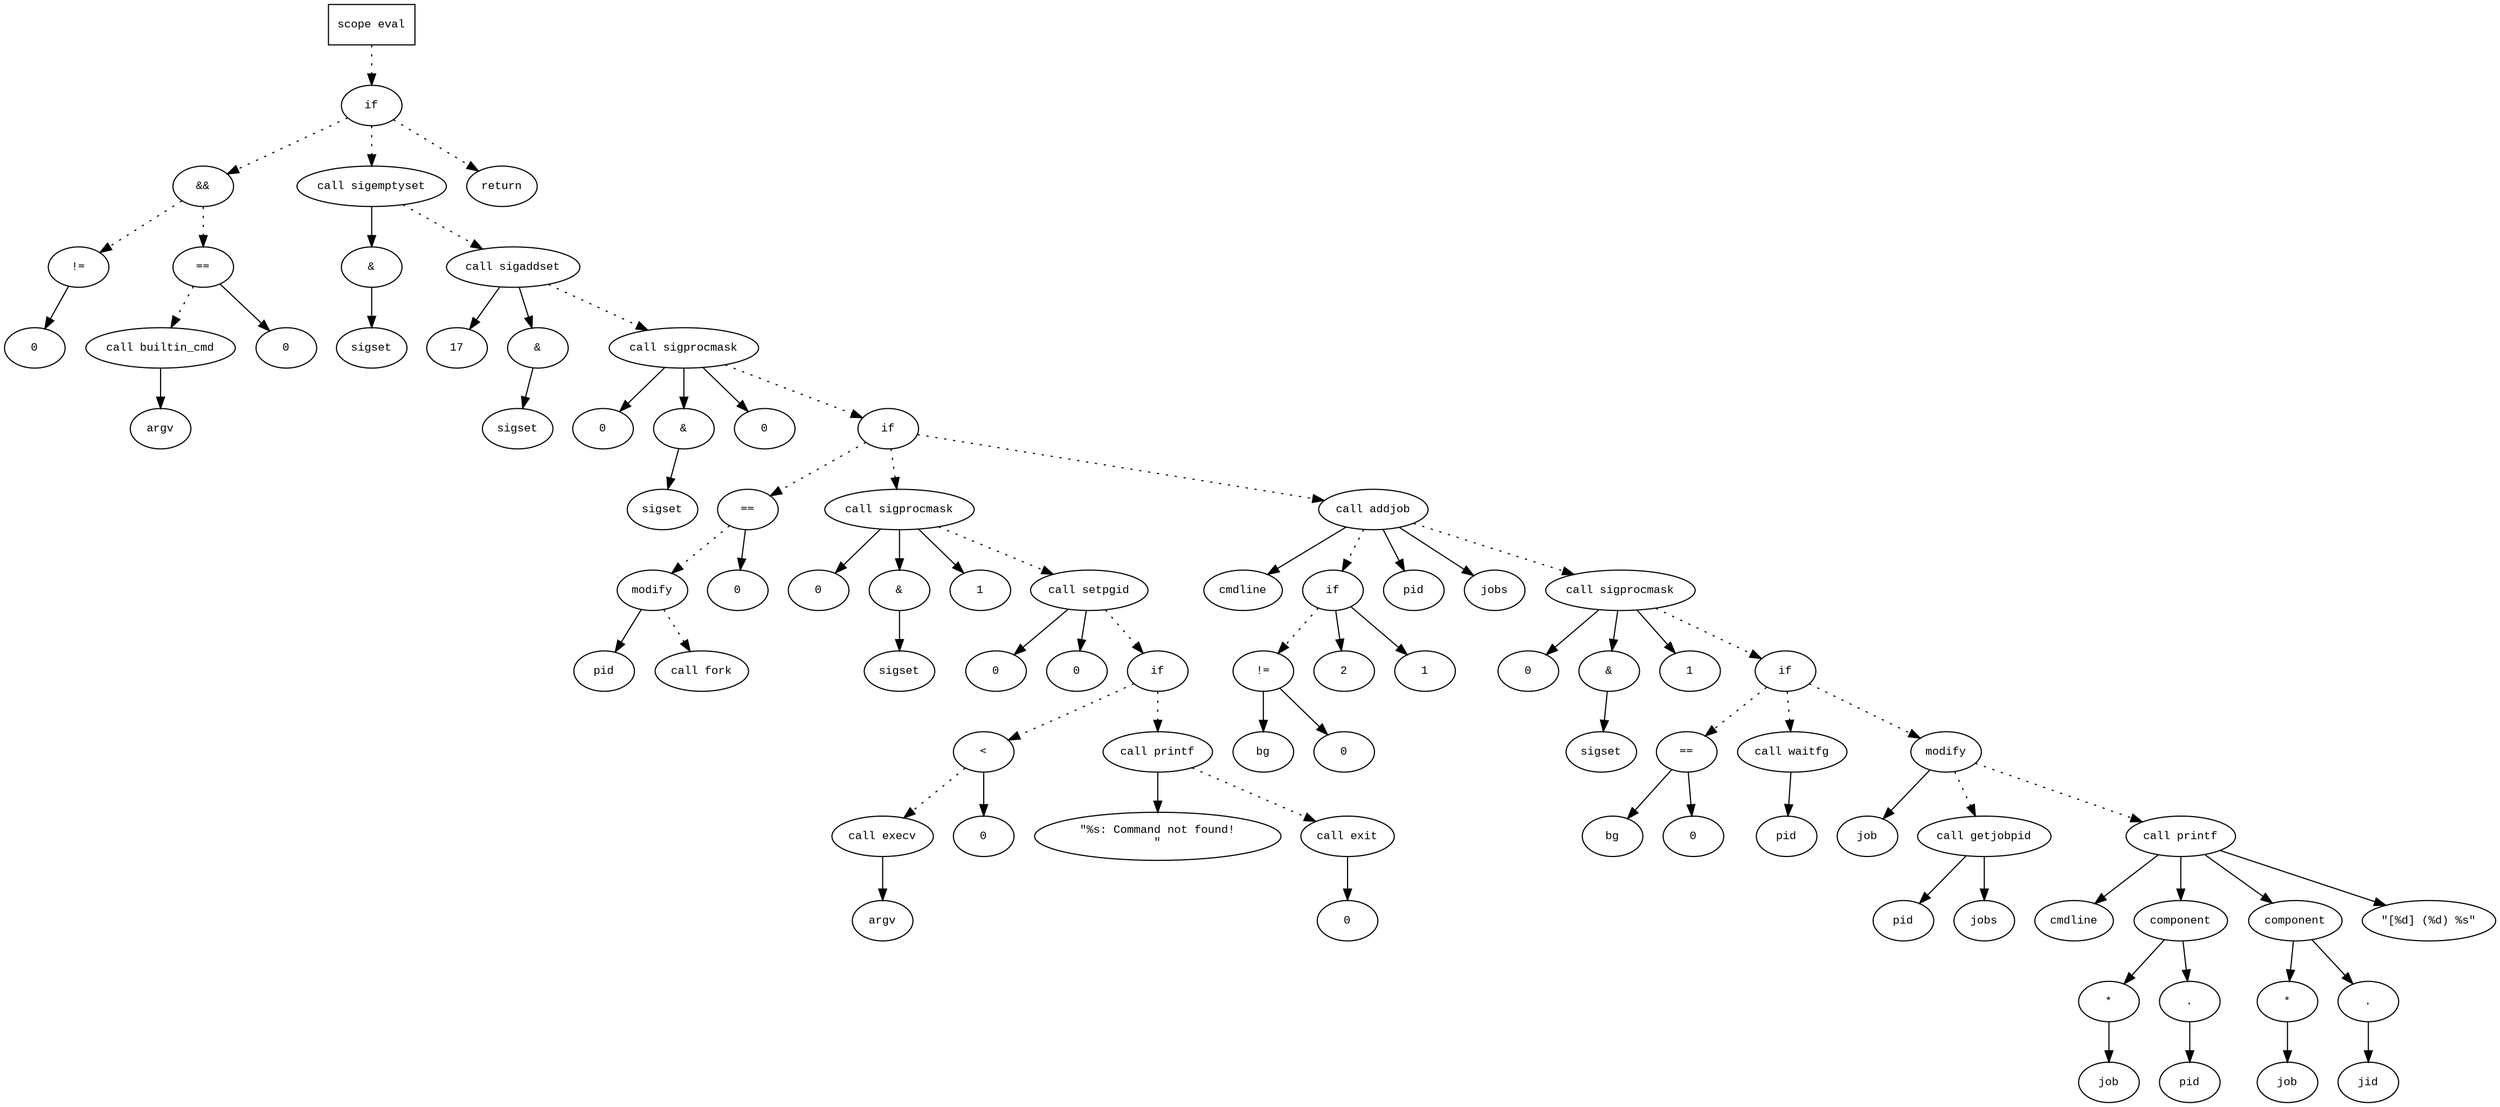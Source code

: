 digraph AST {
  graph [fontname="Times New Roman",fontsize=10];
  node  [fontname="Courier New",fontsize=10];
  edge  [fontname="Times New Roman",fontsize=10];

  node1 [label="scope eval",shape=box];
  node2 [label="if",shape=ellipse];
  node1 -> node2 [style=dotted];
  node3 [label="&&",shape=ellipse];
  node4 [label="!=",shape=ellipse];
  node5 [label="0",shape=ellipse];
  node4 -> node5;
  node3 -> node4 [style=dotted];
  node6 [label="==",shape=ellipse];
  node7 [label="call builtin_cmd",shape=ellipse];
  node8 [label="argv",shape=ellipse];
  node7 -> node8;
  node6 -> node7 [style=dotted];
  node9 [label="0",shape=ellipse];
  node6 -> node9;
  node3 -> node6 [style=dotted];
  node2 -> node3 [style=dotted];
  node10 [label="call sigemptyset",shape=ellipse];
  node11 [label="&",shape=ellipse];
  node10 -> node11;
  node12 [label="sigset",shape=ellipse];
  node11 -> node12;
  node2 -> node10 [style=dotted];
  node13 [label="call sigaddset",shape=ellipse];
  node14 [label="17",shape=ellipse];
  node13 -> node14;
  node15 [label="&",shape=ellipse];
  node13 -> node15;
  node16 [label="sigset",shape=ellipse];
  node15 -> node16;
  node10 -> node13 [style=dotted];
  node17 [label="call sigprocmask",shape=ellipse];
  node18 [label="0",shape=ellipse];
  node17 -> node18;
  node19 [label="&",shape=ellipse];
  node17 -> node19;
  node20 [label="sigset",shape=ellipse];
  node19 -> node20;
  node21 [label="0",shape=ellipse];
  node17 -> node21;
  node13 -> node17 [style=dotted];
  node22 [label="if",shape=ellipse];
  node17 -> node22 [style=dotted];
  node23 [label="==",shape=ellipse];
  node24 [label="modify",shape=ellipse];
  node25 [label="pid",shape=ellipse];
  node24 -> node25;
  node26 [label="call fork",shape=ellipse];
  node24 -> node26 [style=dotted];
  node23 -> node24 [style=dotted];
  node27 [label="0",shape=ellipse];
  node23 -> node27;
  node22 -> node23 [style=dotted];
  node28 [label="call sigprocmask",shape=ellipse];
  node29 [label="0",shape=ellipse];
  node28 -> node29;
  node30 [label="&",shape=ellipse];
  node28 -> node30;
  node31 [label="sigset",shape=ellipse];
  node30 -> node31;
  node32 [label="1",shape=ellipse];
  node28 -> node32;
  node22 -> node28 [style=dotted];
  node33 [label="call setpgid",shape=ellipse];
  node34 [label="0",shape=ellipse];
  node33 -> node34;
  node35 [label="0",shape=ellipse];
  node33 -> node35;
  node28 -> node33 [style=dotted];
  node36 [label="if",shape=ellipse];
  node33 -> node36 [style=dotted];
  node37 [label="<",shape=ellipse];
  node38 [label="call execv",shape=ellipse];
  node39 [label="argv",shape=ellipse];
  node38 -> node39;
  node37 -> node38 [style=dotted];
  node40 [label="0",shape=ellipse];
  node37 -> node40;
  node36 -> node37 [style=dotted];
  node41 [label="call printf",shape=ellipse];
  node42 [label="\"%s: Command not found!
\"",shape=ellipse];
  node41 -> node42;
  node36 -> node41 [style=dotted];
  node43 [label="call exit",shape=ellipse];
  node44 [label="0",shape=ellipse];
  node43 -> node44;
  node41 -> node43 [style=dotted];
  node45 [label="call addjob",shape=ellipse];
  node46 [label="cmdline",shape=ellipse];
  node45 -> node46;
  node47 [label="if",shape=ellipse];
  node45 -> node47 [style=dotted];
  node48 [label="!=",shape=ellipse];
  node49 [label="bg",shape=ellipse];
  node48 -> node49;
  node50 [label="0",shape=ellipse];
  node48 -> node50;
  node47 -> node48 [style=dotted];
  node51 [label="2",shape=ellipse];
  node47 -> node51;
  node52 [label="1",shape=ellipse];
  node47 -> node52;
  node53 [label="pid",shape=ellipse];
  node45 -> node53;
  node54 [label="jobs",shape=ellipse];
  node45 -> node54;
  node22 -> node45 [style=dotted];
  node55 [label="call sigprocmask",shape=ellipse];
  node56 [label="0",shape=ellipse];
  node55 -> node56;
  node57 [label="&",shape=ellipse];
  node55 -> node57;
  node58 [label="sigset",shape=ellipse];
  node57 -> node58;
  node59 [label="1",shape=ellipse];
  node55 -> node59;
  node45 -> node55 [style=dotted];
  node60 [label="if",shape=ellipse];
  node55 -> node60 [style=dotted];
  node61 [label="==",shape=ellipse];
  node62 [label="bg",shape=ellipse];
  node61 -> node62;
  node63 [label="0",shape=ellipse];
  node61 -> node63;
  node60 -> node61 [style=dotted];
  node64 [label="call waitfg",shape=ellipse];
  node65 [label="pid",shape=ellipse];
  node64 -> node65;
  node60 -> node64 [style=dotted];
  node66 [label="modify",shape=ellipse];
  node67 [label="job",shape=ellipse];
  node66 -> node67;
  node68 [label="call getjobpid",shape=ellipse];
  node69 [label="pid",shape=ellipse];
  node68 -> node69;
  node70 [label="jobs",shape=ellipse];
  node68 -> node70;
  node66 -> node68 [style=dotted];
  node60 -> node66 [style=dotted];
  node71 [label="call printf",shape=ellipse];
  node72 [label="cmdline",shape=ellipse];
  node71 -> node72;
  node73 [label="component",shape=ellipse];
  node71 -> node73;
  node74 [label="*",shape=ellipse];
  node75 [label="job",shape=ellipse];
  node74 -> node75;
  node73 -> node74;
  node76 [label=".",shape=ellipse];
  node73 -> node76;
  node77 [label="pid",shape=ellipse];
  node76 -> node77;
  node78 [label="component",shape=ellipse];
  node71 -> node78;
  node79 [label="*",shape=ellipse];
  node80 [label="job",shape=ellipse];
  node79 -> node80;
  node78 -> node79;
  node81 [label=".",shape=ellipse];
  node78 -> node81;
  node82 [label="jid",shape=ellipse];
  node81 -> node82;
  node83 [label="\"[%d] (%d) %s\"",shape=ellipse];
  node71 -> node83;
  node66 -> node71 [style=dotted];
  node84 [label="return",shape=ellipse];
  node2 -> node84 [style=dotted];
} 